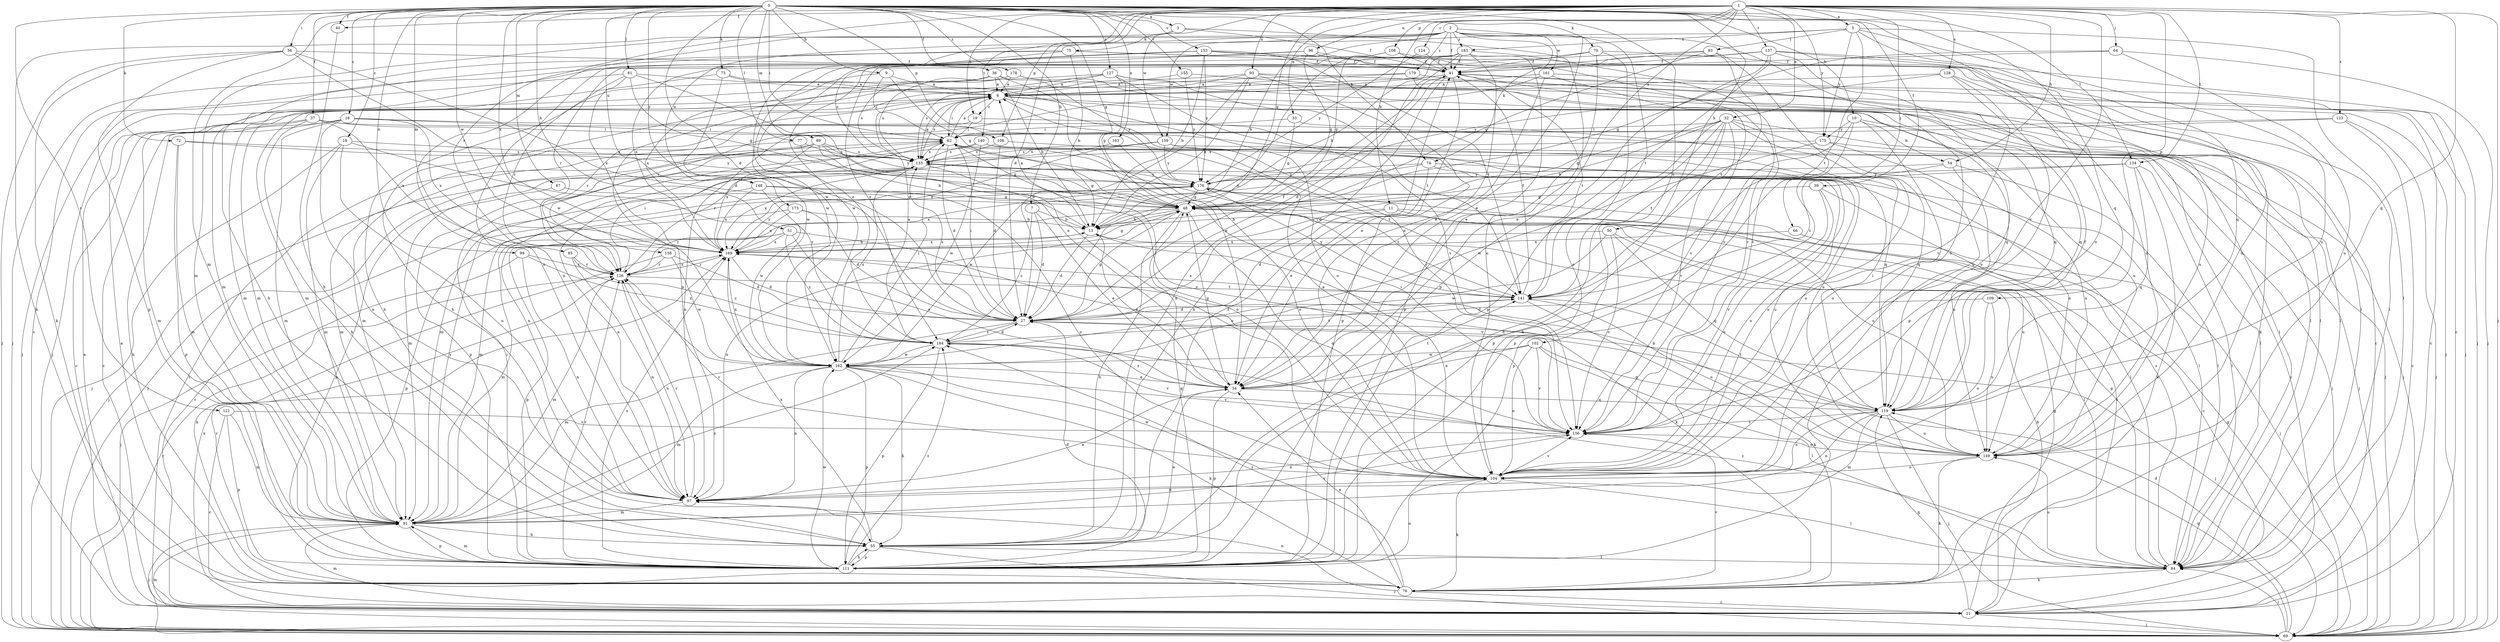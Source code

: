 strict digraph  {
0;
1;
2;
3;
5;
6;
7;
9;
10;
11;
13;
16;
18;
19;
21;
27;
32;
33;
34;
36;
37;
39;
40;
41;
48;
50;
51;
54;
55;
56;
62;
64;
66;
69;
70;
72;
73;
74;
75;
76;
77;
81;
83;
84;
85;
87;
89;
91;
93;
96;
97;
99;
102;
104;
106;
108;
109;
111;
119;
121;
123;
124;
126;
127;
128;
133;
134;
137;
140;
141;
148;
149;
153;
155;
156;
158;
159;
161;
162;
163;
169;
173;
175;
176;
178;
179;
183;
184;
0 -> 3  [label=a];
0 -> 7  [label=b];
0 -> 9  [label=b];
0 -> 10  [label=b];
0 -> 16  [label=c];
0 -> 18  [label=c];
0 -> 27  [label=d];
0 -> 36  [label=f];
0 -> 37  [label=f];
0 -> 39  [label=f];
0 -> 40  [label=f];
0 -> 48  [label=g];
0 -> 50  [label=h];
0 -> 51  [label=h];
0 -> 56  [label=i];
0 -> 62  [label=i];
0 -> 70  [label=k];
0 -> 72  [label=k];
0 -> 73  [label=k];
0 -> 74  [label=k];
0 -> 77  [label=l];
0 -> 81  [label=l];
0 -> 85  [label=m];
0 -> 87  [label=m];
0 -> 89  [label=m];
0 -> 99  [label=o];
0 -> 102  [label=o];
0 -> 104  [label=o];
0 -> 106  [label=p];
0 -> 119  [label=q];
0 -> 121  [label=r];
0 -> 127  [label=s];
0 -> 134  [label=t];
0 -> 148  [label=u];
0 -> 153  [label=v];
0 -> 155  [label=v];
0 -> 158  [label=w];
0 -> 163  [label=x];
0 -> 169  [label=x];
0 -> 173  [label=y];
0 -> 178  [label=z];
1 -> 5  [label=a];
1 -> 11  [label=b];
1 -> 19  [label=c];
1 -> 27  [label=d];
1 -> 32  [label=e];
1 -> 33  [label=e];
1 -> 40  [label=f];
1 -> 48  [label=g];
1 -> 54  [label=h];
1 -> 64  [label=j];
1 -> 66  [label=j];
1 -> 69  [label=j];
1 -> 91  [label=m];
1 -> 93  [label=n];
1 -> 96  [label=n];
1 -> 106  [label=p];
1 -> 108  [label=p];
1 -> 109  [label=p];
1 -> 111  [label=p];
1 -> 119  [label=q];
1 -> 123  [label=r];
1 -> 124  [label=r];
1 -> 126  [label=r];
1 -> 128  [label=s];
1 -> 134  [label=t];
1 -> 137  [label=t];
1 -> 140  [label=t];
1 -> 156  [label=v];
1 -> 159  [label=w];
1 -> 175  [label=y];
2 -> 34  [label=e];
2 -> 41  [label=f];
2 -> 74  [label=k];
2 -> 91  [label=m];
2 -> 97  [label=n];
2 -> 104  [label=o];
2 -> 141  [label=t];
2 -> 148  [label=u];
2 -> 159  [label=w];
2 -> 161  [label=w];
2 -> 162  [label=w];
2 -> 179  [label=z];
2 -> 183  [label=z];
3 -> 41  [label=f];
3 -> 75  [label=k];
3 -> 76  [label=k];
3 -> 104  [label=o];
5 -> 13  [label=b];
5 -> 83  [label=l];
5 -> 84  [label=l];
5 -> 119  [label=q];
5 -> 141  [label=t];
5 -> 149  [label=u];
5 -> 175  [label=y];
5 -> 183  [label=z];
6 -> 19  [label=c];
6 -> 62  [label=i];
6 -> 84  [label=l];
6 -> 126  [label=r];
6 -> 133  [label=s];
6 -> 149  [label=u];
6 -> 156  [label=v];
7 -> 13  [label=b];
7 -> 27  [label=d];
7 -> 34  [label=e];
7 -> 184  [label=z];
9 -> 6  [label=a];
9 -> 48  [label=g];
9 -> 62  [label=i];
9 -> 169  [label=x];
10 -> 54  [label=h];
10 -> 55  [label=h];
10 -> 69  [label=j];
10 -> 104  [label=o];
10 -> 111  [label=p];
10 -> 175  [label=y];
11 -> 13  [label=b];
11 -> 21  [label=c];
11 -> 27  [label=d];
11 -> 149  [label=u];
13 -> 6  [label=a];
13 -> 27  [label=d];
13 -> 34  [label=e];
13 -> 169  [label=x];
16 -> 21  [label=c];
16 -> 62  [label=i];
16 -> 76  [label=k];
16 -> 84  [label=l];
16 -> 91  [label=m];
16 -> 97  [label=n];
16 -> 169  [label=x];
18 -> 69  [label=j];
18 -> 91  [label=m];
18 -> 97  [label=n];
18 -> 133  [label=s];
18 -> 184  [label=z];
19 -> 62  [label=i];
19 -> 91  [label=m];
19 -> 119  [label=q];
21 -> 6  [label=a];
21 -> 13  [label=b];
21 -> 48  [label=g];
21 -> 69  [label=j];
21 -> 91  [label=m];
21 -> 119  [label=q];
21 -> 169  [label=x];
27 -> 41  [label=f];
27 -> 48  [label=g];
27 -> 62  [label=i];
27 -> 69  [label=j];
27 -> 91  [label=m];
27 -> 133  [label=s];
27 -> 184  [label=z];
32 -> 13  [label=b];
32 -> 27  [label=d];
32 -> 48  [label=g];
32 -> 55  [label=h];
32 -> 62  [label=i];
32 -> 69  [label=j];
32 -> 104  [label=o];
32 -> 111  [label=p];
32 -> 119  [label=q];
32 -> 141  [label=t];
32 -> 156  [label=v];
33 -> 48  [label=g];
33 -> 62  [label=i];
33 -> 119  [label=q];
34 -> 48  [label=g];
34 -> 111  [label=p];
34 -> 119  [label=q];
34 -> 141  [label=t];
34 -> 184  [label=z];
36 -> 6  [label=a];
36 -> 13  [label=b];
36 -> 34  [label=e];
36 -> 55  [label=h];
36 -> 133  [label=s];
36 -> 176  [label=y];
37 -> 21  [label=c];
37 -> 55  [label=h];
37 -> 62  [label=i];
37 -> 91  [label=m];
37 -> 149  [label=u];
37 -> 169  [label=x];
39 -> 21  [label=c];
39 -> 48  [label=g];
39 -> 104  [label=o];
39 -> 156  [label=v];
40 -> 55  [label=h];
41 -> 6  [label=a];
41 -> 21  [label=c];
41 -> 27  [label=d];
41 -> 34  [label=e];
41 -> 55  [label=h];
41 -> 97  [label=n];
41 -> 119  [label=q];
41 -> 141  [label=t];
48 -> 13  [label=b];
48 -> 55  [label=h];
48 -> 97  [label=n];
48 -> 104  [label=o];
48 -> 126  [label=r];
50 -> 84  [label=l];
50 -> 119  [label=q];
50 -> 156  [label=v];
50 -> 162  [label=w];
50 -> 169  [label=x];
51 -> 34  [label=e];
51 -> 91  [label=m];
51 -> 111  [label=p];
51 -> 156  [label=v];
51 -> 169  [label=x];
51 -> 184  [label=z];
54 -> 84  [label=l];
54 -> 111  [label=p];
54 -> 149  [label=u];
54 -> 176  [label=y];
55 -> 34  [label=e];
55 -> 41  [label=f];
55 -> 69  [label=j];
55 -> 84  [label=l];
55 -> 111  [label=p];
55 -> 169  [label=x];
56 -> 27  [label=d];
56 -> 41  [label=f];
56 -> 69  [label=j];
56 -> 76  [label=k];
56 -> 111  [label=p];
56 -> 162  [label=w];
62 -> 6  [label=a];
62 -> 27  [label=d];
62 -> 69  [label=j];
62 -> 97  [label=n];
62 -> 104  [label=o];
62 -> 133  [label=s];
64 -> 41  [label=f];
64 -> 48  [label=g];
64 -> 69  [label=j];
64 -> 149  [label=u];
66 -> 69  [label=j];
66 -> 169  [label=x];
69 -> 27  [label=d];
69 -> 48  [label=g];
69 -> 84  [label=l];
69 -> 91  [label=m];
69 -> 119  [label=q];
69 -> 126  [label=r];
70 -> 21  [label=c];
70 -> 34  [label=e];
70 -> 41  [label=f];
70 -> 104  [label=o];
70 -> 149  [label=u];
72 -> 91  [label=m];
72 -> 111  [label=p];
72 -> 133  [label=s];
72 -> 176  [label=y];
73 -> 6  [label=a];
73 -> 91  [label=m];
73 -> 104  [label=o];
73 -> 162  [label=w];
74 -> 34  [label=e];
74 -> 84  [label=l];
74 -> 104  [label=o];
74 -> 162  [label=w];
74 -> 176  [label=y];
75 -> 13  [label=b];
75 -> 41  [label=f];
75 -> 55  [label=h];
75 -> 69  [label=j];
75 -> 133  [label=s];
75 -> 149  [label=u];
76 -> 6  [label=a];
76 -> 21  [label=c];
76 -> 34  [label=e];
76 -> 97  [label=n];
76 -> 126  [label=r];
76 -> 156  [label=v];
76 -> 184  [label=z];
77 -> 13  [label=b];
77 -> 21  [label=c];
77 -> 133  [label=s];
81 -> 6  [label=a];
81 -> 34  [label=e];
81 -> 48  [label=g];
81 -> 69  [label=j];
81 -> 126  [label=r];
81 -> 169  [label=x];
83 -> 41  [label=f];
83 -> 48  [label=g];
83 -> 126  [label=r];
83 -> 141  [label=t];
83 -> 156  [label=v];
84 -> 48  [label=g];
84 -> 76  [label=k];
84 -> 133  [label=s];
84 -> 149  [label=u];
84 -> 184  [label=z];
85 -> 97  [label=n];
85 -> 126  [label=r];
85 -> 184  [label=z];
87 -> 48  [label=g];
87 -> 111  [label=p];
89 -> 48  [label=g];
89 -> 91  [label=m];
89 -> 111  [label=p];
89 -> 133  [label=s];
89 -> 156  [label=v];
89 -> 169  [label=x];
89 -> 176  [label=y];
91 -> 55  [label=h];
91 -> 69  [label=j];
91 -> 111  [label=p];
91 -> 156  [label=v];
91 -> 176  [label=y];
91 -> 184  [label=z];
93 -> 6  [label=a];
93 -> 13  [label=b];
93 -> 21  [label=c];
93 -> 27  [label=d];
93 -> 69  [label=j];
93 -> 91  [label=m];
93 -> 111  [label=p];
96 -> 41  [label=f];
96 -> 48  [label=g];
96 -> 97  [label=n];
96 -> 156  [label=v];
96 -> 162  [label=w];
97 -> 34  [label=e];
97 -> 91  [label=m];
97 -> 126  [label=r];
99 -> 69  [label=j];
99 -> 97  [label=n];
99 -> 126  [label=r];
99 -> 184  [label=z];
102 -> 34  [label=e];
102 -> 84  [label=l];
102 -> 104  [label=o];
102 -> 119  [label=q];
102 -> 156  [label=v];
102 -> 162  [label=w];
104 -> 6  [label=a];
104 -> 76  [label=k];
104 -> 84  [label=l];
104 -> 97  [label=n];
104 -> 126  [label=r];
104 -> 156  [label=v];
104 -> 162  [label=w];
106 -> 27  [label=d];
106 -> 133  [label=s];
106 -> 141  [label=t];
108 -> 21  [label=c];
108 -> 27  [label=d];
108 -> 41  [label=f];
108 -> 48  [label=g];
109 -> 27  [label=d];
109 -> 104  [label=o];
109 -> 149  [label=u];
111 -> 27  [label=d];
111 -> 48  [label=g];
111 -> 55  [label=h];
111 -> 62  [label=i];
111 -> 91  [label=m];
111 -> 104  [label=o];
111 -> 126  [label=r];
111 -> 162  [label=w];
111 -> 169  [label=x];
111 -> 184  [label=z];
119 -> 41  [label=f];
119 -> 62  [label=i];
119 -> 69  [label=j];
119 -> 91  [label=m];
119 -> 97  [label=n];
119 -> 104  [label=o];
119 -> 141  [label=t];
119 -> 149  [label=u];
119 -> 156  [label=v];
121 -> 21  [label=c];
121 -> 91  [label=m];
121 -> 111  [label=p];
121 -> 156  [label=v];
123 -> 21  [label=c];
123 -> 62  [label=i];
123 -> 69  [label=j];
123 -> 97  [label=n];
124 -> 41  [label=f];
124 -> 176  [label=y];
126 -> 62  [label=i];
126 -> 91  [label=m];
126 -> 97  [label=n];
126 -> 141  [label=t];
126 -> 169  [label=x];
127 -> 6  [label=a];
127 -> 48  [label=g];
127 -> 69  [label=j];
127 -> 84  [label=l];
127 -> 91  [label=m];
127 -> 141  [label=t];
127 -> 156  [label=v];
128 -> 6  [label=a];
128 -> 76  [label=k];
128 -> 111  [label=p];
128 -> 156  [label=v];
128 -> 176  [label=y];
133 -> 6  [label=a];
133 -> 48  [label=g];
133 -> 69  [label=j];
133 -> 91  [label=m];
133 -> 97  [label=n];
133 -> 104  [label=o];
133 -> 149  [label=u];
133 -> 169  [label=x];
133 -> 176  [label=y];
134 -> 76  [label=k];
134 -> 84  [label=l];
134 -> 119  [label=q];
134 -> 141  [label=t];
134 -> 176  [label=y];
137 -> 34  [label=e];
137 -> 41  [label=f];
137 -> 69  [label=j];
137 -> 84  [label=l];
137 -> 104  [label=o];
137 -> 111  [label=p];
137 -> 169  [label=x];
140 -> 21  [label=c];
140 -> 91  [label=m];
140 -> 133  [label=s];
140 -> 149  [label=u];
140 -> 162  [label=w];
141 -> 27  [label=d];
141 -> 41  [label=f];
141 -> 62  [label=i];
141 -> 76  [label=k];
141 -> 149  [label=u];
141 -> 169  [label=x];
141 -> 176  [label=y];
148 -> 21  [label=c];
148 -> 48  [label=g];
148 -> 104  [label=o];
148 -> 162  [label=w];
148 -> 169  [label=x];
149 -> 13  [label=b];
149 -> 76  [label=k];
149 -> 104  [label=o];
153 -> 13  [label=b];
153 -> 41  [label=f];
153 -> 84  [label=l];
153 -> 141  [label=t];
153 -> 162  [label=w];
153 -> 176  [label=y];
153 -> 184  [label=z];
155 -> 6  [label=a];
155 -> 84  [label=l];
155 -> 176  [label=y];
156 -> 62  [label=i];
156 -> 97  [label=n];
156 -> 149  [label=u];
158 -> 27  [label=d];
158 -> 76  [label=k];
158 -> 126  [label=r];
158 -> 162  [label=w];
159 -> 69  [label=j];
159 -> 104  [label=o];
159 -> 126  [label=r];
159 -> 133  [label=s];
159 -> 169  [label=x];
159 -> 176  [label=y];
161 -> 6  [label=a];
161 -> 34  [label=e];
161 -> 69  [label=j];
161 -> 126  [label=r];
161 -> 156  [label=v];
162 -> 34  [label=e];
162 -> 55  [label=h];
162 -> 62  [label=i];
162 -> 76  [label=k];
162 -> 91  [label=m];
162 -> 97  [label=n];
162 -> 111  [label=p];
162 -> 126  [label=r];
162 -> 133  [label=s];
162 -> 156  [label=v];
162 -> 169  [label=x];
163 -> 104  [label=o];
163 -> 133  [label=s];
169 -> 13  [label=b];
169 -> 27  [label=d];
169 -> 48  [label=g];
169 -> 76  [label=k];
169 -> 126  [label=r];
169 -> 176  [label=y];
173 -> 13  [label=b];
173 -> 27  [label=d];
173 -> 111  [label=p];
173 -> 169  [label=x];
175 -> 69  [label=j];
175 -> 133  [label=s];
175 -> 149  [label=u];
175 -> 162  [label=w];
176 -> 48  [label=g];
176 -> 84  [label=l];
176 -> 91  [label=m];
176 -> 141  [label=t];
176 -> 149  [label=u];
176 -> 169  [label=x];
178 -> 6  [label=a];
178 -> 55  [label=h];
178 -> 119  [label=q];
178 -> 133  [label=s];
178 -> 149  [label=u];
179 -> 6  [label=a];
179 -> 84  [label=l];
179 -> 119  [label=q];
179 -> 133  [label=s];
183 -> 13  [label=b];
183 -> 34  [label=e];
183 -> 41  [label=f];
183 -> 55  [label=h];
183 -> 91  [label=m];
183 -> 111  [label=p];
183 -> 156  [label=v];
183 -> 184  [label=z];
184 -> 6  [label=a];
184 -> 27  [label=d];
184 -> 111  [label=p];
184 -> 141  [label=t];
184 -> 156  [label=v];
184 -> 162  [label=w];
}
